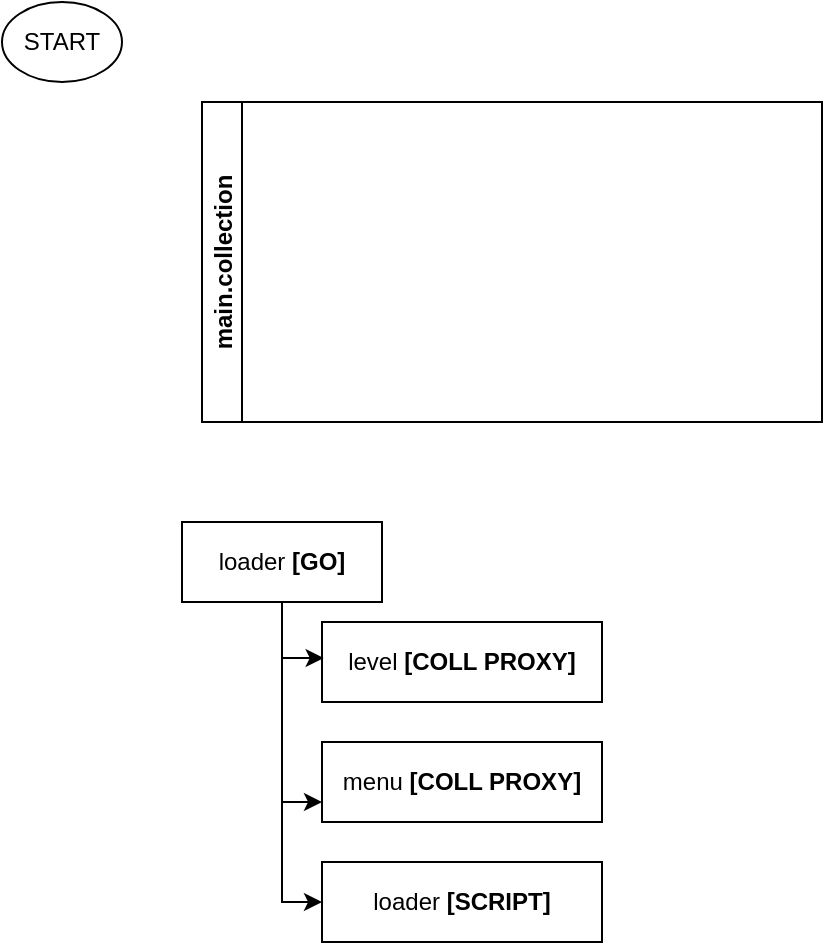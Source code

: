 <mxfile version="27.0.9">
  <diagram name="Page-1" id="8UVzMFQWQ-5Ma0I6QzsQ">
    <mxGraphModel dx="601" dy="291" grid="1" gridSize="10" guides="1" tooltips="1" connect="1" arrows="1" fold="1" page="1" pageScale="1" pageWidth="850" pageHeight="1100" math="0" shadow="0">
      <root>
        <mxCell id="0" />
        <mxCell id="1" parent="0" />
        <mxCell id="ilS1cpMBNOXdbOg1U1Mf-1" value="START" style="ellipse;whiteSpace=wrap;html=1;" vertex="1" parent="1">
          <mxGeometry x="60" y="20" width="60" height="40" as="geometry" />
        </mxCell>
        <mxCell id="ilS1cpMBNOXdbOg1U1Mf-6" value="main.collection" style="swimlane;startSize=20;horizontal=0;childLayout=treeLayout;horizontalTree=1;sortEdges=1;resizable=0;containerType=tree;fontSize=12;" vertex="1" parent="1">
          <mxGeometry x="160" y="70" width="310" height="160" as="geometry" />
        </mxCell>
        <mxCell id="ilS1cpMBNOXdbOg1U1Mf-31" style="edgeStyle=orthogonalEdgeStyle;rounded=0;orthogonalLoop=1;jettySize=auto;html=1;exitX=0.5;exitY=1;exitDx=0;exitDy=0;entryX=0;entryY=0.75;entryDx=0;entryDy=0;" edge="1" parent="1" source="ilS1cpMBNOXdbOg1U1Mf-22" target="ilS1cpMBNOXdbOg1U1Mf-30">
          <mxGeometry relative="1" as="geometry">
            <Array as="points">
              <mxPoint x="200" y="420" />
            </Array>
          </mxGeometry>
        </mxCell>
        <mxCell id="ilS1cpMBNOXdbOg1U1Mf-35" style="edgeStyle=orthogonalEdgeStyle;rounded=0;orthogonalLoop=1;jettySize=auto;html=1;exitX=0.5;exitY=1;exitDx=0;exitDy=0;entryX=0;entryY=0.5;entryDx=0;entryDy=0;" edge="1" parent="1" source="ilS1cpMBNOXdbOg1U1Mf-22" target="ilS1cpMBNOXdbOg1U1Mf-33">
          <mxGeometry relative="1" as="geometry" />
        </mxCell>
        <mxCell id="ilS1cpMBNOXdbOg1U1Mf-22" value="loader &lt;b&gt;[GO]&lt;/b&gt;" style="whiteSpace=wrap;html=1;" vertex="1" parent="1">
          <mxGeometry x="150" y="280" width="100" height="40" as="geometry" />
        </mxCell>
        <mxCell id="ilS1cpMBNOXdbOg1U1Mf-29" value="level &lt;b&gt;[COLL PROXY]&lt;/b&gt;" style="whiteSpace=wrap;html=1;" vertex="1" parent="1">
          <mxGeometry x="220" y="330" width="140" height="40" as="geometry" />
        </mxCell>
        <mxCell id="ilS1cpMBNOXdbOg1U1Mf-30" value="menu&amp;nbsp;&lt;b&gt;[COLL PROXY]&lt;/b&gt;" style="whiteSpace=wrap;html=1;" vertex="1" parent="1">
          <mxGeometry x="220" y="390" width="140" height="40" as="geometry" />
        </mxCell>
        <mxCell id="ilS1cpMBNOXdbOg1U1Mf-32" style="edgeStyle=orthogonalEdgeStyle;rounded=0;orthogonalLoop=1;jettySize=auto;html=1;entryX=0.006;entryY=0.45;entryDx=0;entryDy=0;entryPerimeter=0;" edge="1" parent="1" source="ilS1cpMBNOXdbOg1U1Mf-22" target="ilS1cpMBNOXdbOg1U1Mf-29">
          <mxGeometry relative="1" as="geometry" />
        </mxCell>
        <mxCell id="ilS1cpMBNOXdbOg1U1Mf-33" value="loader&amp;nbsp;&lt;b&gt;[SCRIPT]&lt;/b&gt;" style="whiteSpace=wrap;html=1;" vertex="1" parent="1">
          <mxGeometry x="220" y="450" width="140" height="40" as="geometry" />
        </mxCell>
      </root>
    </mxGraphModel>
  </diagram>
</mxfile>
